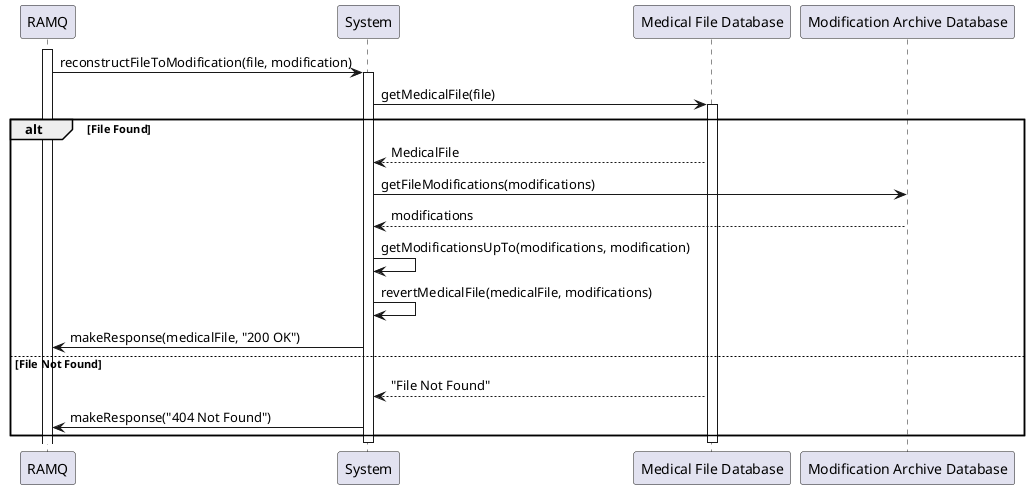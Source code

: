 @startuml

participant "RAMQ" as RAMQ
participant "System" as System
participant "Medical File Database" as MedicalFileDatabase
participant "Modification Archive Database" as ModificationArchiveDatabase

activate RAMQ
RAMQ -> System: reconstructFileToModification(file, modification)
activate System
System -> MedicalFileDatabase: getMedicalFile(file)
activate MedicalFileDatabase
alt File Found
    MedicalFileDatabase --> System: MedicalFile
    System -> ModificationArchiveDatabase: getFileModifications(modifications)
    ModificationArchiveDatabase --> System: modifications
    System -> System : getModificationsUpTo(modifications, modification)
    System -> System : revertMedicalFile(medicalFile, modifications)
    System -> RAMQ: makeResponse(medicalFile, "200 OK")
else File Not Found
    MedicalFileDatabase --> System: "File Not Found"
    System -> RAMQ: makeResponse("404 Not Found")
end
deactivate MedicalFileDatabase
deactivate System

@enduml